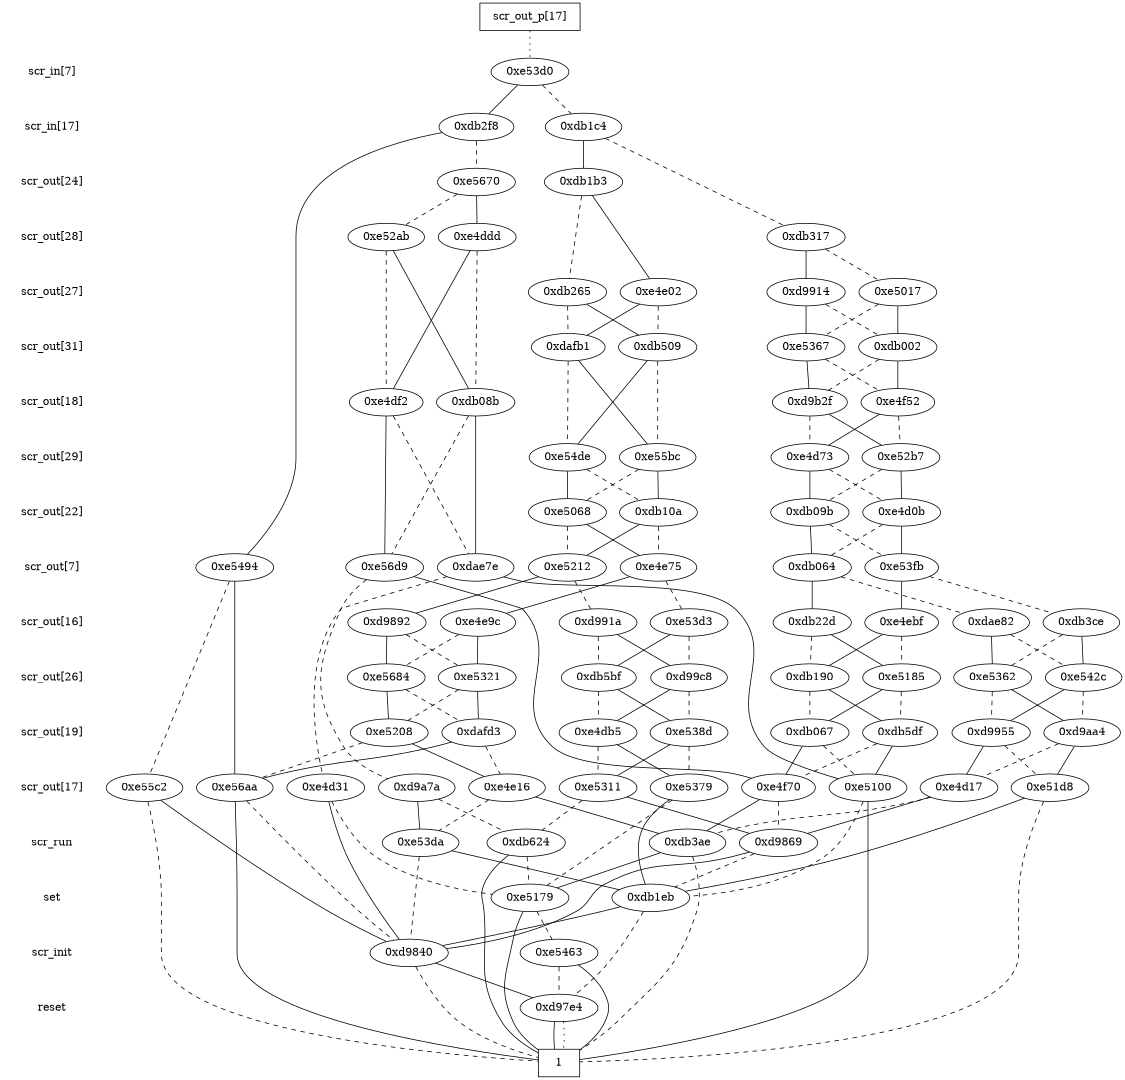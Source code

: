 digraph "DD" {
size = "7.5,10"
center = true;
edge [dir = none];
{ node [shape = plaintext];
  edge [style = invis];
  "CONST NODES" [style = invis];
" scr_in[7] " -> " scr_in[17] " -> " scr_out[24] " -> " scr_out[28] " -> " scr_out[27] " -> " scr_out[31] " -> " scr_out[18] " -> " scr_out[29] " -> " scr_out[22] " -> " scr_out[7] " -> " scr_out[16] " -> " scr_out[26] " -> " scr_out[19] " -> " scr_out[17] " -> " scr_run " -> " set " -> " scr_init " -> " reset " -> "CONST NODES"; 
}
{ rank = same; node [shape = box]; edge [style = invis];
"  scr_out_p[17]  "; }
{ rank = same; " scr_in[7] ";
"0xe53d0";
}
{ rank = same; " scr_in[17] ";
"0xdb2f8";
"0xdb1c4";
}
{ rank = same; " scr_out[24] ";
"0xe5670";
"0xdb1b3";
}
{ rank = same; " scr_out[28] ";
"0xe4ddd";
"0xe52ab";
"0xdb317";
}
{ rank = same; " scr_out[27] ";
"0xd9914";
"0xe5017";
"0xdb265";
"0xe4e02";
}
{ rank = same; " scr_out[31] ";
"0xe5367";
"0xdb509";
"0xdb002";
"0xdafb1";
}
{ rank = same; " scr_out[18] ";
"0xd9b2f";
"0xe4df2";
"0xe4f52";
"0xdb08b";
}
{ rank = same; " scr_out[29] ";
"0xe54de";
"0xe4d73";
"0xe55bc";
"0xe52b7";
}
{ rank = same; " scr_out[22] ";
"0xe5068";
"0xdb10a";
"0xdb09b";
"0xe4d0b";
}
{ rank = same; " scr_out[7] ";
"0xdb064";
"0xe5494";
"0xe53fb";
"0xdae7e";
"0xe5212";
"0xe56d9";
"0xe4e75";
}
{ rank = same; " scr_out[16] ";
"0xd9892";
"0xdb3ce";
"0xe53d3";
"0xd991a";
"0xdb22d";
"0xe4e9c";
"0xe4ebf";
"0xdae82";
}
{ rank = same; " scr_out[26] ";
"0xe542c";
"0xdb190";
"0xe5362";
"0xe5321";
"0xe5684";
"0xd99c8";
"0xe5185";
"0xdb5bf";
}
{ rank = same; " scr_out[19] ";
"0xdafd3";
"0xd9aa4";
"0xe538d";
"0xd9955";
"0xdb067";
"0xe5208";
"0xdb5df";
"0xe4db5";
}
{ rank = same; " scr_out[17] ";
"0xe5100";
"0xe4d31";
"0xe4e16";
"0xe5311";
"0xe4d17";
"0xd9a7a";
"0xe51d8";
"0xe4f70";
"0xe55c2";
"0xe56aa";
"0xe5379";
}
{ rank = same; " scr_run ";
"0xe53da";
"0xdb3ae";
"0xd9869";
"0xdb624";
}
{ rank = same; " set ";
"0xe5179";
"0xdb1eb";
}
{ rank = same; " scr_init ";
"0xe5463";
"0xd9840";
}
{ rank = same; " reset ";
"0xd97e4";
}
{ rank = same; "CONST NODES";
{ node [shape = box]; "0xd979d";
}
}
"  scr_out_p[17]  " -> "0xe53d0" [style = dotted];
"0xe53d0" -> "0xdb2f8";
"0xe53d0" -> "0xdb1c4" [style = dashed];
"0xdb2f8" -> "0xe5494";
"0xdb2f8" -> "0xe5670" [style = dashed];
"0xdb1c4" -> "0xdb1b3";
"0xdb1c4" -> "0xdb317" [style = dashed];
"0xe5670" -> "0xe4ddd";
"0xe5670" -> "0xe52ab" [style = dashed];
"0xdb1b3" -> "0xe4e02";
"0xdb1b3" -> "0xdb265" [style = dashed];
"0xe4ddd" -> "0xe4df2";
"0xe4ddd" -> "0xdb08b" [style = dashed];
"0xe52ab" -> "0xdb08b";
"0xe52ab" -> "0xe4df2" [style = dashed];
"0xdb317" -> "0xd9914";
"0xdb317" -> "0xe5017" [style = dashed];
"0xd9914" -> "0xe5367";
"0xd9914" -> "0xdb002" [style = dashed];
"0xe5017" -> "0xdb002";
"0xe5017" -> "0xe5367" [style = dashed];
"0xdb265" -> "0xdb509";
"0xdb265" -> "0xdafb1" [style = dashed];
"0xe4e02" -> "0xdafb1";
"0xe4e02" -> "0xdb509" [style = dashed];
"0xe5367" -> "0xd9b2f";
"0xe5367" -> "0xe4f52" [style = dashed];
"0xdb509" -> "0xe54de";
"0xdb509" -> "0xe55bc" [style = dashed];
"0xdb002" -> "0xe4f52";
"0xdb002" -> "0xd9b2f" [style = dashed];
"0xdafb1" -> "0xe55bc";
"0xdafb1" -> "0xe54de" [style = dashed];
"0xd9b2f" -> "0xe52b7";
"0xd9b2f" -> "0xe4d73" [style = dashed];
"0xe4df2" -> "0xe56d9";
"0xe4df2" -> "0xdae7e" [style = dashed];
"0xe4f52" -> "0xe4d73";
"0xe4f52" -> "0xe52b7" [style = dashed];
"0xdb08b" -> "0xdae7e";
"0xdb08b" -> "0xe56d9" [style = dashed];
"0xe54de" -> "0xe5068";
"0xe54de" -> "0xdb10a" [style = dashed];
"0xe4d73" -> "0xdb09b";
"0xe4d73" -> "0xe4d0b" [style = dashed];
"0xe55bc" -> "0xdb10a";
"0xe55bc" -> "0xe5068" [style = dashed];
"0xe52b7" -> "0xe4d0b";
"0xe52b7" -> "0xdb09b" [style = dashed];
"0xe5068" -> "0xe4e75";
"0xe5068" -> "0xe5212" [style = dashed];
"0xdb10a" -> "0xe5212";
"0xdb10a" -> "0xe4e75" [style = dashed];
"0xdb09b" -> "0xdb064";
"0xdb09b" -> "0xe53fb" [style = dashed];
"0xe4d0b" -> "0xe53fb";
"0xe4d0b" -> "0xdb064" [style = dashed];
"0xdb064" -> "0xdb22d";
"0xdb064" -> "0xdae82" [style = dashed];
"0xe5494" -> "0xe56aa";
"0xe5494" -> "0xe55c2" [style = dashed];
"0xe53fb" -> "0xe4ebf";
"0xe53fb" -> "0xdb3ce" [style = dashed];
"0xdae7e" -> "0xe5100";
"0xdae7e" -> "0xe4d31" [style = dashed];
"0xe5212" -> "0xd9892";
"0xe5212" -> "0xd991a" [style = dashed];
"0xe56d9" -> "0xe4f70";
"0xe56d9" -> "0xd9a7a" [style = dashed];
"0xe4e75" -> "0xe4e9c";
"0xe4e75" -> "0xe53d3" [style = dashed];
"0xd9892" -> "0xe5684";
"0xd9892" -> "0xe5321" [style = dashed];
"0xdb3ce" -> "0xe542c";
"0xdb3ce" -> "0xe5362" [style = dashed];
"0xe53d3" -> "0xdb5bf";
"0xe53d3" -> "0xd99c8" [style = dashed];
"0xd991a" -> "0xd99c8";
"0xd991a" -> "0xdb5bf" [style = dashed];
"0xdb22d" -> "0xe5185";
"0xdb22d" -> "0xdb190" [style = dashed];
"0xe4e9c" -> "0xe5321";
"0xe4e9c" -> "0xe5684" [style = dashed];
"0xe4ebf" -> "0xdb190";
"0xe4ebf" -> "0xe5185" [style = dashed];
"0xdae82" -> "0xe5362";
"0xdae82" -> "0xe542c" [style = dashed];
"0xe542c" -> "0xd9955";
"0xe542c" -> "0xd9aa4" [style = dashed];
"0xdb190" -> "0xdb5df";
"0xdb190" -> "0xdb067" [style = dashed];
"0xe5362" -> "0xd9aa4";
"0xe5362" -> "0xd9955" [style = dashed];
"0xe5321" -> "0xdafd3";
"0xe5321" -> "0xe5208" [style = dashed];
"0xe5684" -> "0xe5208";
"0xe5684" -> "0xdafd3" [style = dashed];
"0xd99c8" -> "0xe4db5";
"0xd99c8" -> "0xe538d" [style = dashed];
"0xe5185" -> "0xdb067";
"0xe5185" -> "0xdb5df" [style = dashed];
"0xdb5bf" -> "0xe538d";
"0xdb5bf" -> "0xe4db5" [style = dashed];
"0xdafd3" -> "0xe56aa";
"0xdafd3" -> "0xe4e16" [style = dashed];
"0xd9aa4" -> "0xe51d8";
"0xd9aa4" -> "0xe4d17" [style = dashed];
"0xe538d" -> "0xe5311";
"0xe538d" -> "0xe5379" [style = dashed];
"0xd9955" -> "0xe4d17";
"0xd9955" -> "0xe51d8" [style = dashed];
"0xdb067" -> "0xe4f70";
"0xdb067" -> "0xe5100" [style = dashed];
"0xe5208" -> "0xe4e16";
"0xe5208" -> "0xe56aa" [style = dashed];
"0xdb5df" -> "0xe5100";
"0xdb5df" -> "0xe4f70" [style = dashed];
"0xe4db5" -> "0xe5379";
"0xe4db5" -> "0xe5311" [style = dashed];
"0xe5100" -> "0xd979d";
"0xe5100" -> "0xdb1eb" [style = dashed];
"0xe4d31" -> "0xd9840";
"0xe4d31" -> "0xe5179" [style = dashed];
"0xe4e16" -> "0xdb3ae";
"0xe4e16" -> "0xe53da" [style = dashed];
"0xe5311" -> "0xd9869";
"0xe5311" -> "0xdb624" [style = dashed];
"0xe4d17" -> "0xd9869";
"0xe4d17" -> "0xdb3ae" [style = dashed];
"0xd9a7a" -> "0xe53da";
"0xd9a7a" -> "0xdb624" [style = dashed];
"0xe51d8" -> "0xdb1eb";
"0xe51d8" -> "0xd979d" [style = dashed];
"0xe4f70" -> "0xdb3ae";
"0xe4f70" -> "0xd9869" [style = dashed];
"0xe55c2" -> "0xd9840";
"0xe55c2" -> "0xd979d" [style = dashed];
"0xe56aa" -> "0xd979d";
"0xe56aa" -> "0xd9840" [style = dashed];
"0xe5379" -> "0xdb1eb";
"0xe5379" -> "0xe5179" [style = dashed];
"0xe53da" -> "0xdb1eb";
"0xe53da" -> "0xd9840" [style = dashed];
"0xdb3ae" -> "0xe5179";
"0xdb3ae" -> "0xd979d" [style = dashed];
"0xd9869" -> "0xd9840";
"0xd9869" -> "0xdb1eb" [style = dashed];
"0xdb624" -> "0xd979d";
"0xdb624" -> "0xe5179" [style = dashed];
"0xe5179" -> "0xd979d";
"0xe5179" -> "0xe5463" [style = dashed];
"0xdb1eb" -> "0xd9840";
"0xdb1eb" -> "0xd97e4" [style = dashed];
"0xe5463" -> "0xd979d";
"0xe5463" -> "0xd97e4" [style = dashed];
"0xd9840" -> "0xd97e4";
"0xd9840" -> "0xd979d" [style = dashed];
"0xd97e4" -> "0xd979d";
"0xd97e4" -> "0xd979d" [style = dotted];
"0xd979d" [label = "1"];
}
